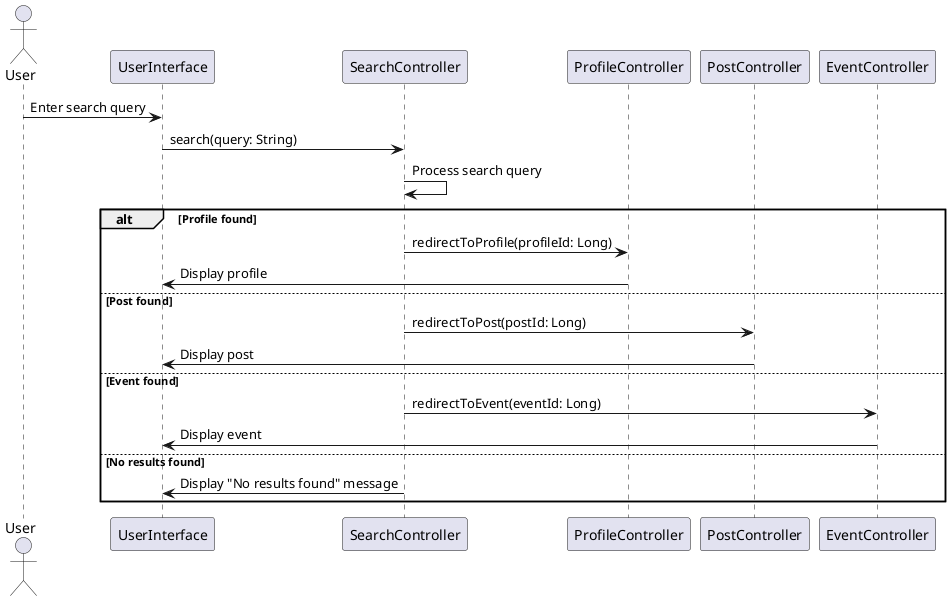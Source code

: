 @startuml

actor User
participant "UserInterface" as UI
participant "SearchController" as SearchController
participant "ProfileController" as ProfileController
participant "PostController" as PostController
participant "EventController" as EventController

User -> UI: Enter search query
UI -> SearchController: search(query: String)
SearchController -> SearchController: Process search query

alt Profile found
    SearchController -> ProfileController: redirectToProfile(profileId: Long)
    ProfileController -> UI: Display profile
else Post found
    SearchController -> PostController: redirectToPost(postId: Long)
    PostController -> UI: Display post
else Event found
    SearchController -> EventController: redirectToEvent(eventId: Long)
    EventController -> UI: Display event
else No results found
    SearchController -> UI: Display "No results found" message
end

@enduml
